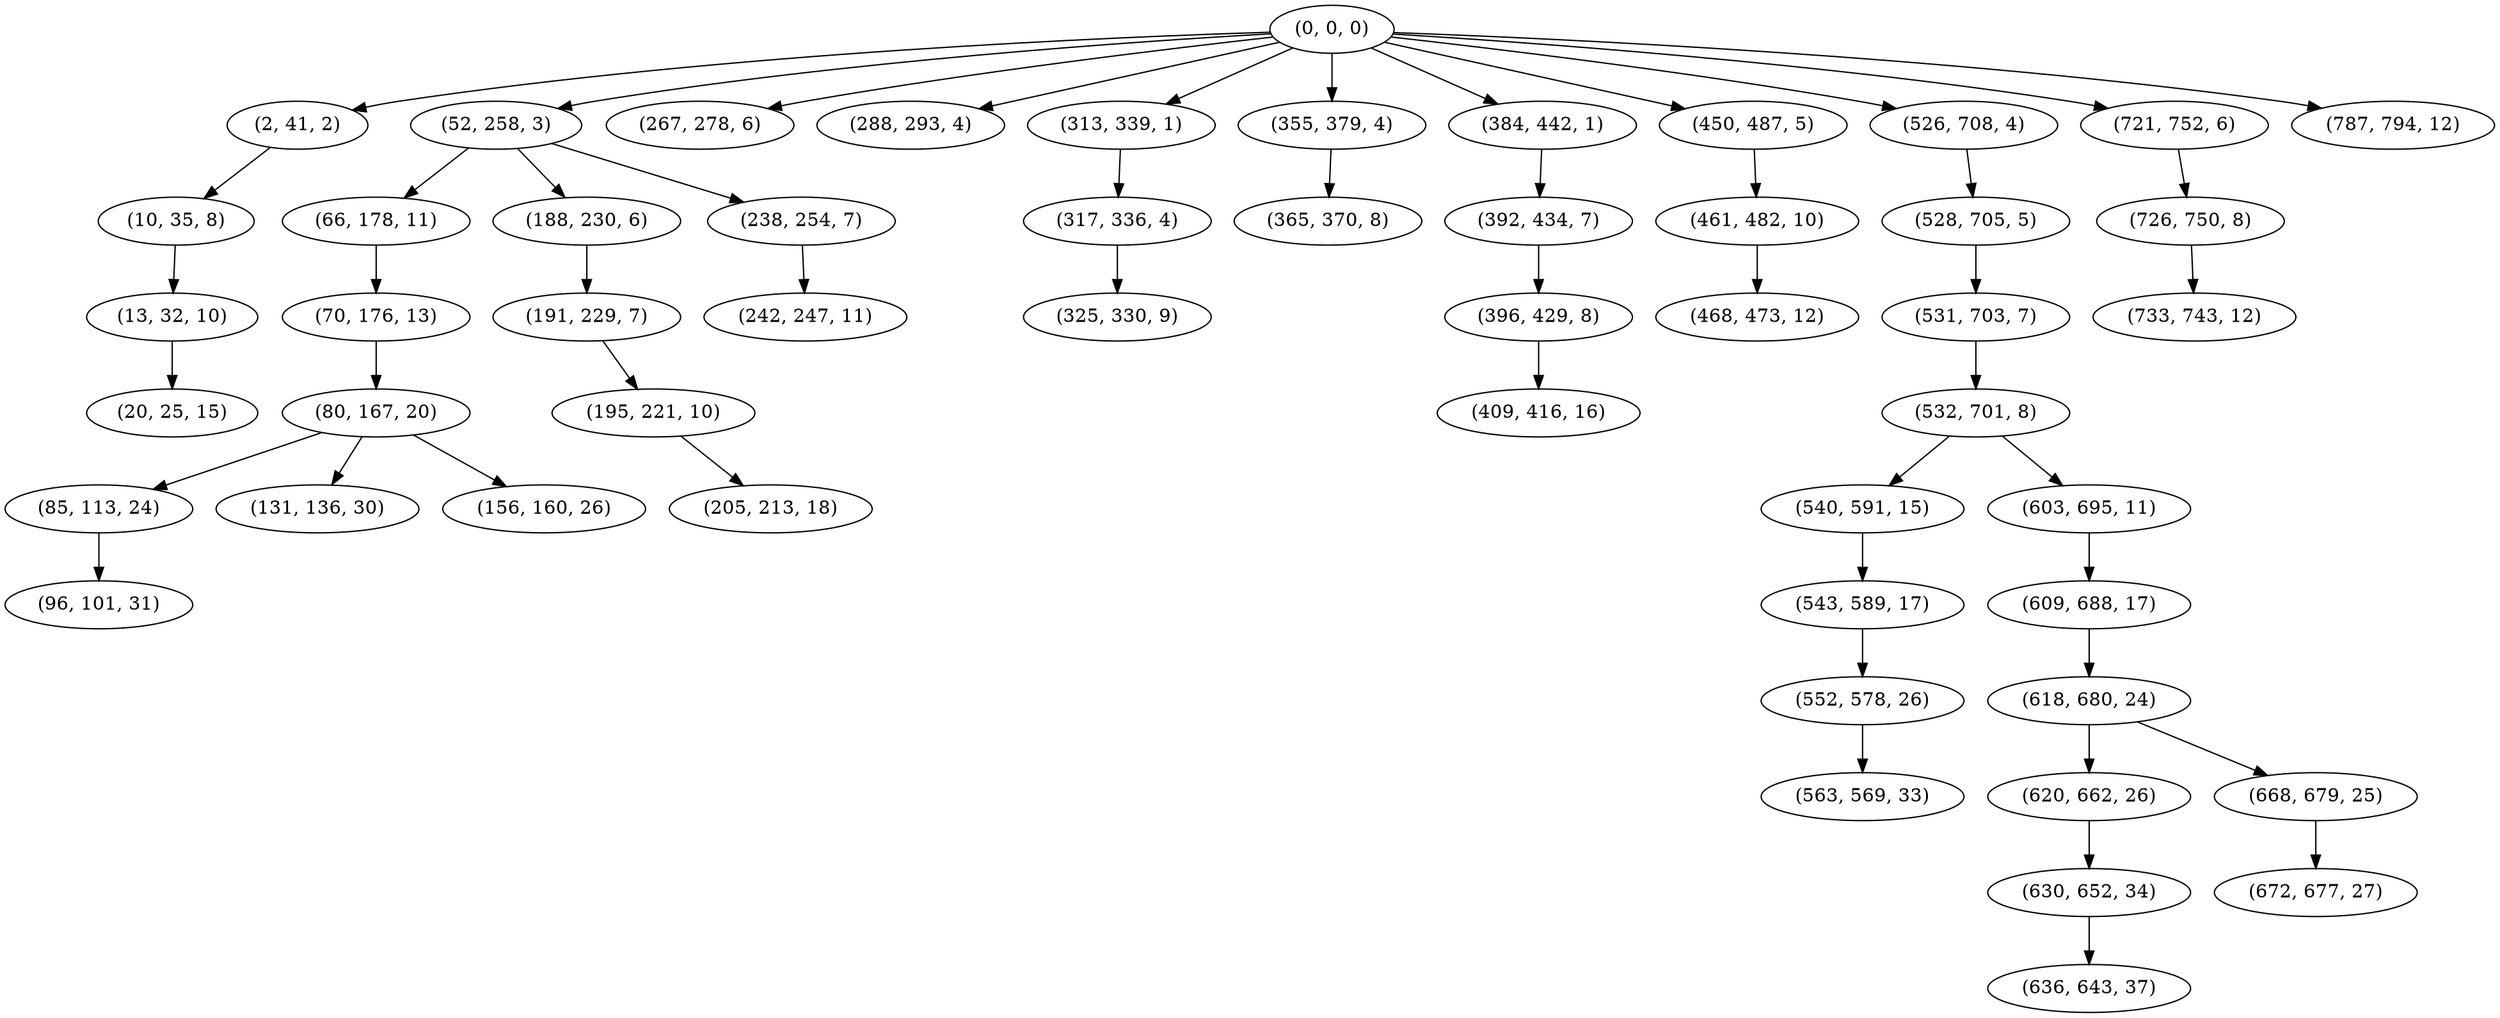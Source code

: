 digraph tree {
    "(0, 0, 0)";
    "(2, 41, 2)";
    "(10, 35, 8)";
    "(13, 32, 10)";
    "(20, 25, 15)";
    "(52, 258, 3)";
    "(66, 178, 11)";
    "(70, 176, 13)";
    "(80, 167, 20)";
    "(85, 113, 24)";
    "(96, 101, 31)";
    "(131, 136, 30)";
    "(156, 160, 26)";
    "(188, 230, 6)";
    "(191, 229, 7)";
    "(195, 221, 10)";
    "(205, 213, 18)";
    "(238, 254, 7)";
    "(242, 247, 11)";
    "(267, 278, 6)";
    "(288, 293, 4)";
    "(313, 339, 1)";
    "(317, 336, 4)";
    "(325, 330, 9)";
    "(355, 379, 4)";
    "(365, 370, 8)";
    "(384, 442, 1)";
    "(392, 434, 7)";
    "(396, 429, 8)";
    "(409, 416, 16)";
    "(450, 487, 5)";
    "(461, 482, 10)";
    "(468, 473, 12)";
    "(526, 708, 4)";
    "(528, 705, 5)";
    "(531, 703, 7)";
    "(532, 701, 8)";
    "(540, 591, 15)";
    "(543, 589, 17)";
    "(552, 578, 26)";
    "(563, 569, 33)";
    "(603, 695, 11)";
    "(609, 688, 17)";
    "(618, 680, 24)";
    "(620, 662, 26)";
    "(630, 652, 34)";
    "(636, 643, 37)";
    "(668, 679, 25)";
    "(672, 677, 27)";
    "(721, 752, 6)";
    "(726, 750, 8)";
    "(733, 743, 12)";
    "(787, 794, 12)";
    "(0, 0, 0)" -> "(2, 41, 2)";
    "(0, 0, 0)" -> "(52, 258, 3)";
    "(0, 0, 0)" -> "(267, 278, 6)";
    "(0, 0, 0)" -> "(288, 293, 4)";
    "(0, 0, 0)" -> "(313, 339, 1)";
    "(0, 0, 0)" -> "(355, 379, 4)";
    "(0, 0, 0)" -> "(384, 442, 1)";
    "(0, 0, 0)" -> "(450, 487, 5)";
    "(0, 0, 0)" -> "(526, 708, 4)";
    "(0, 0, 0)" -> "(721, 752, 6)";
    "(0, 0, 0)" -> "(787, 794, 12)";
    "(2, 41, 2)" -> "(10, 35, 8)";
    "(10, 35, 8)" -> "(13, 32, 10)";
    "(13, 32, 10)" -> "(20, 25, 15)";
    "(52, 258, 3)" -> "(66, 178, 11)";
    "(52, 258, 3)" -> "(188, 230, 6)";
    "(52, 258, 3)" -> "(238, 254, 7)";
    "(66, 178, 11)" -> "(70, 176, 13)";
    "(70, 176, 13)" -> "(80, 167, 20)";
    "(80, 167, 20)" -> "(85, 113, 24)";
    "(80, 167, 20)" -> "(131, 136, 30)";
    "(80, 167, 20)" -> "(156, 160, 26)";
    "(85, 113, 24)" -> "(96, 101, 31)";
    "(188, 230, 6)" -> "(191, 229, 7)";
    "(191, 229, 7)" -> "(195, 221, 10)";
    "(195, 221, 10)" -> "(205, 213, 18)";
    "(238, 254, 7)" -> "(242, 247, 11)";
    "(313, 339, 1)" -> "(317, 336, 4)";
    "(317, 336, 4)" -> "(325, 330, 9)";
    "(355, 379, 4)" -> "(365, 370, 8)";
    "(384, 442, 1)" -> "(392, 434, 7)";
    "(392, 434, 7)" -> "(396, 429, 8)";
    "(396, 429, 8)" -> "(409, 416, 16)";
    "(450, 487, 5)" -> "(461, 482, 10)";
    "(461, 482, 10)" -> "(468, 473, 12)";
    "(526, 708, 4)" -> "(528, 705, 5)";
    "(528, 705, 5)" -> "(531, 703, 7)";
    "(531, 703, 7)" -> "(532, 701, 8)";
    "(532, 701, 8)" -> "(540, 591, 15)";
    "(532, 701, 8)" -> "(603, 695, 11)";
    "(540, 591, 15)" -> "(543, 589, 17)";
    "(543, 589, 17)" -> "(552, 578, 26)";
    "(552, 578, 26)" -> "(563, 569, 33)";
    "(603, 695, 11)" -> "(609, 688, 17)";
    "(609, 688, 17)" -> "(618, 680, 24)";
    "(618, 680, 24)" -> "(620, 662, 26)";
    "(618, 680, 24)" -> "(668, 679, 25)";
    "(620, 662, 26)" -> "(630, 652, 34)";
    "(630, 652, 34)" -> "(636, 643, 37)";
    "(668, 679, 25)" -> "(672, 677, 27)";
    "(721, 752, 6)" -> "(726, 750, 8)";
    "(726, 750, 8)" -> "(733, 743, 12)";
}
